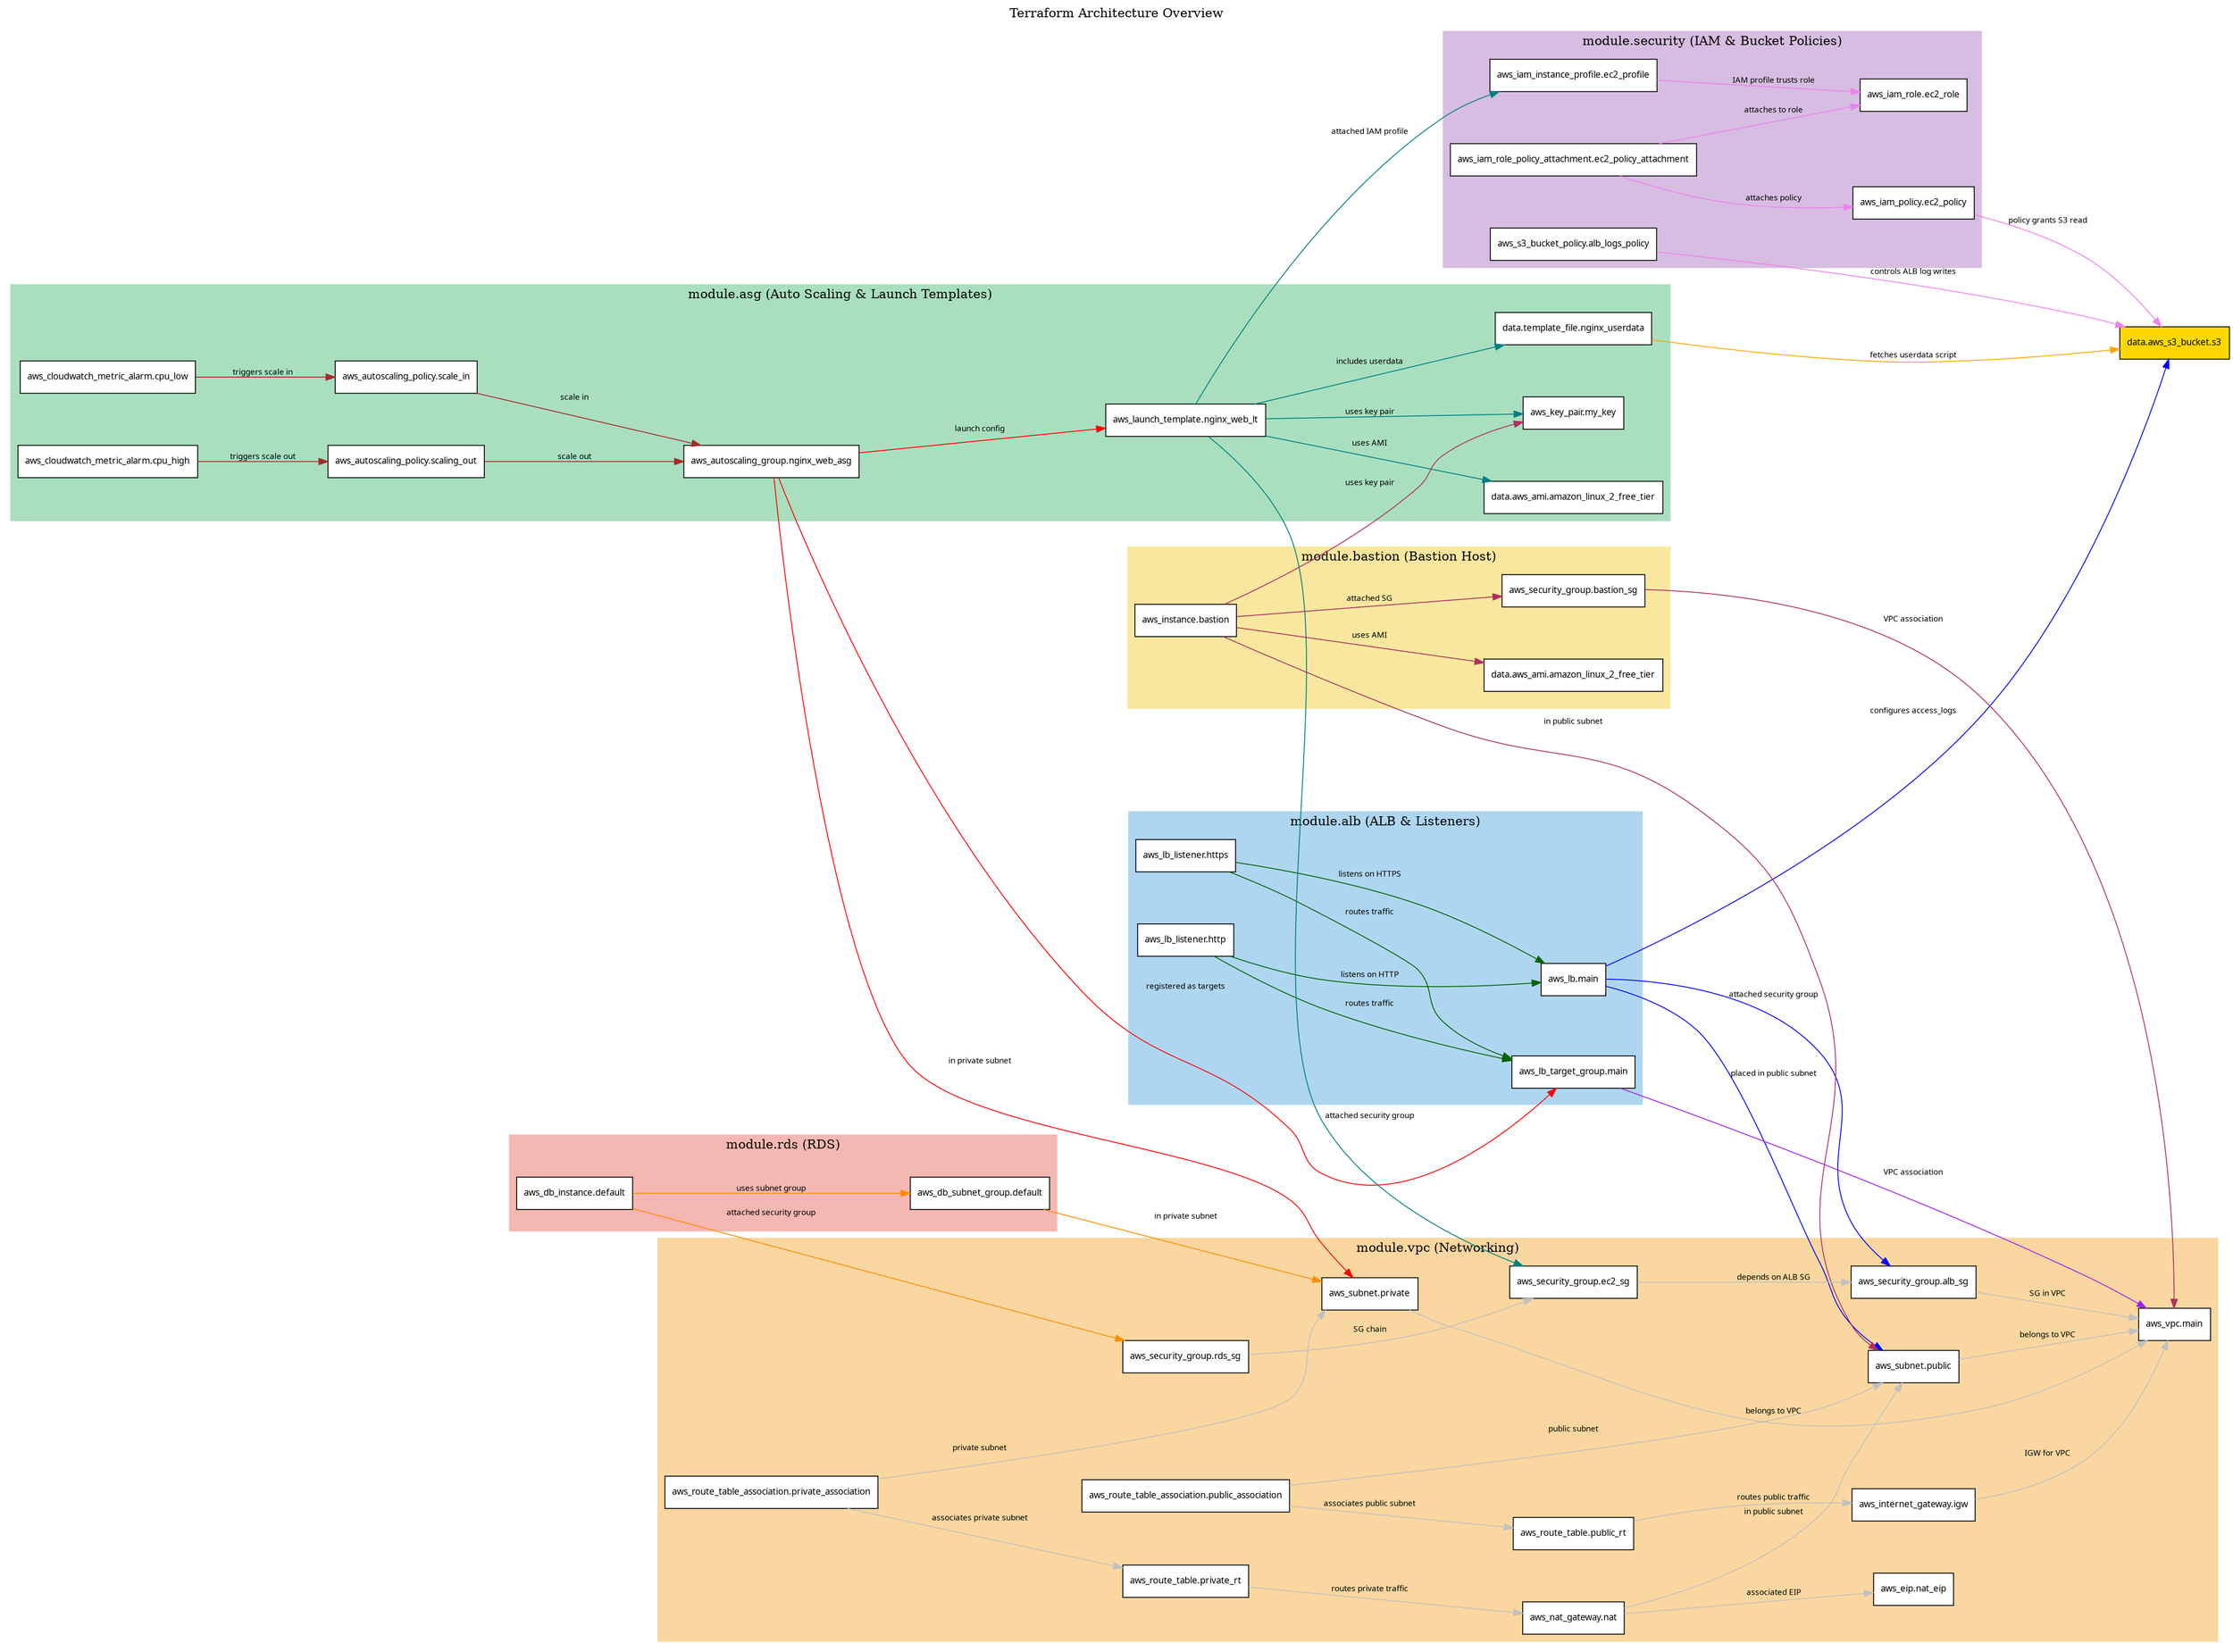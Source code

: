 digraph TerraformArchitecture {
  // Set overall graph attributes
  rankdir=LR;
  splines=true;
  nodesep=0.8;
  ranksep=1.0;
  labelloc="t";
  label="Terraform Architecture Overview";

  // Default node style
  node [shape=rect, style=filled, fontname="sans-serif", fontsize=10, fillcolor=white];

  // Default edge style
  edge [fontname="sans-serif", fontsize=9, color=gray30];

  // Data Bucket Node
  "data.aws_s3_bucket.s3" [label="data.aws_s3_bucket.s3", fillcolor="#FFD700"];

  // Module: ALB (Application Load Balancer)
  subgraph cluster_module_alb {
    label="module.alb (ALB & Listeners)";
    style=filled;
    color="#AED6F1";
    node [fillcolor=white];
    "module.alb.aws_lb.main" [label="aws_lb.main"];
    "module.alb.aws_lb_listener.http" [label="aws_lb_listener.http"];
    "module.alb.aws_lb_listener.https" [label="aws_lb_listener.https"];
    "module.alb.aws_lb_target_group.main" [label="aws_lb_target_group.main"];
  }

  // Module: ASG (Auto Scaling Group)
  subgraph cluster_module_asg {
    label="module.asg (Auto Scaling & Launch Templates)";
    style=filled;
    color="#A9DFBF";
    node [fillcolor=white];
    "module.asg.data.aws_ami.amazon_linux_2_free_tier" [label="data.aws_ami.amazon_linux_2_free_tier"];
    "module.asg.data.template_file.nginx_userdata" [label="data.template_file.nginx_userdata"];
    "module.asg.aws_autoscaling_group.nginx_web_asg" [label="aws_autoscaling_group.nginx_web_asg"];
    "module.asg.aws_autoscaling_policy.scale_in" [label="aws_autoscaling_policy.scale_in"];
    "module.asg.aws_autoscaling_policy.scaling_out" [label="aws_autoscaling_policy.scaling_out"];
    "module.asg.aws_cloudwatch_metric_alarm.cpu_high" [label="aws_cloudwatch_metric_alarm.cpu_high"];
    "module.asg.aws_cloudwatch_metric_alarm.cpu_low" [label="aws_cloudwatch_metric_alarm.cpu_low"];
    "module.asg.aws_key_pair.my_key" [label="aws_key_pair.my_key"];
    "module.asg.aws_launch_template.nginx_web_lt" [label="aws_launch_template.nginx_web_lt"];
  }

  // Module: Bastion
  subgraph cluster_module_bastion {
    label="module.bastion (Bastion Host)";
    style=filled;
    color="#F9E79F";
    node [fillcolor=white];
    "module.bastion.data.aws_ami.amazon_linux_2_free_tier" [label="data.aws_ami.amazon_linux_2_free_tier"];
    "module.bastion.aws_instance.bastion" [label="aws_instance.bastion"];
    "module.bastion.aws_security_group.bastion_sg" [label="aws_security_group.bastion_sg"];
  }

  // Module: RDS
  subgraph cluster_module_rds {
    label="module.rds (RDS)";
    style=filled;
    color="#F5B7B1";
    node [fillcolor=white];
    "module.rds.aws_db_instance.default" [label="aws_db_instance.default"];
    "module.rds.aws_db_subnet_group.default" [label="aws_db_subnet_group.default"];
  }

  // Module: Security
  subgraph cluster_module_security {
    label="module.security (IAM & Bucket Policies)";
    style=filled;
    color="#D7BDE2";
    node [fillcolor=white];
    "module.security.aws_iam_instance_profile.ec2_profile" [label="aws_iam_instance_profile.ec2_profile"];
    "module.security.aws_iam_policy.ec2_policy" [label="aws_iam_policy.ec2_policy"];
    "module.security.aws_iam_role.ec2_role" [label="aws_iam_role.ec2_role"];
    "module.security.aws_iam_role_policy_attachment.ec2_policy_attachment" [label="aws_iam_role_policy_attachment.ec2_policy_attachment"];
    "module.security.aws_s3_bucket_policy.alb_logs_policy" [label="aws_s3_bucket_policy.alb_logs_policy"];
  }

  // Module: VPC & Networking
  subgraph cluster_module_vpc {
    label="module.vpc (Networking)";
    style=filled;
    color="#FAD7A0";
    node [fillcolor=white];
    "module.vpc.aws_eip.nat_eip" [label="aws_eip.nat_eip"];
    "module.vpc.aws_internet_gateway.igw" [label="aws_internet_gateway.igw"];
    "module.vpc.aws_nat_gateway.nat" [label="aws_nat_gateway.nat"];
    "module.vpc.aws_route_table.private_rt" [label="aws_route_table.private_rt"];
    "module.vpc.aws_route_table.public_rt" [label="aws_route_table.public_rt"];
    "module.vpc.aws_route_table_association.private_association" [label="aws_route_table_association.private_association"];
    "module.vpc.aws_route_table_association.public_association" [label="aws_route_table_association.public_association"];
    "module.vpc.aws_security_group.alb_sg" [label="aws_security_group.alb_sg"];
    "module.vpc.aws_security_group.ec2_sg" [label="aws_security_group.ec2_sg"];
    "module.vpc.aws_security_group.rds_sg" [label="aws_security_group.rds_sg"];
    "module.vpc.aws_subnet.private" [label="aws_subnet.private"];
    "module.vpc.aws_subnet.public" [label="aws_subnet.public"];
    "module.vpc.aws_vpc.main" [label="aws_vpc.main"];
  }

  // -------------------- Edges with Descriptive Labels --------------------

  // ALB -> S3 bucket (Access logs)
  "module.alb.aws_lb.main" -> "data.aws_s3_bucket.s3" [label="configures access_logs", color=blue];

  // ALB -> VPC Security Group & Subnets
  "module.alb.aws_lb.main" -> "module.vpc.aws_security_group.alb_sg" [label="attached security group", color=blue];
  "module.alb.aws_lb.main" -> "module.vpc.aws_subnet.public" [label="placed in public subnet", color=blue];

  // Listeners use the ALB and target group
  "module.alb.aws_lb_listener.http" -> "module.alb.aws_lb.main" [label="listens on HTTP", color=darkgreen];
  "module.alb.aws_lb_listener.http" -> "module.alb.aws_lb_target_group.main" [label="routes traffic", color=darkgreen];
  "module.alb.aws_lb_listener.https" -> "module.alb.aws_lb.main" [label="listens on HTTPS", color=darkgreen];
  "module.alb.aws_lb_listener.https" -> "module.alb.aws_lb_target_group.main" [label="routes traffic", color=darkgreen];

  // Target group dependency on VPC
  "module.alb.aws_lb_target_group.main" -> "module.vpc.aws_vpc.main" [label="VPC association", color=purple];

  // ASG: UserData depends on S3 Bucket for templates
  "module.asg.data.template_file.nginx_userdata" -> "data.aws_s3_bucket.s3" [label="fetches userdata script", color=orange];

  // ASG connects to Target Group and Launch Template
  "module.asg.aws_autoscaling_group.nginx_web_asg" -> "module.alb.aws_lb_target_group.main" [label="registered as targets", color=red];
  "module.asg.aws_autoscaling_group.nginx_web_asg" -> "module.asg.aws_launch_template.nginx_web_lt" [label="launch config", color=red];
  "module.asg.aws_autoscaling_group.nginx_web_asg" -> "module.vpc.aws_subnet.private" [label="in private subnet", color=red];

  // ASG policies and alarms linked to ASG
  "module.asg.aws_autoscaling_policy.scale_in" -> "module.asg.aws_autoscaling_group.nginx_web_asg" [label="scale in", color=brown];
  "module.asg.aws_autoscaling_policy.scaling_out" -> "module.asg.aws_autoscaling_group.nginx_web_asg" [label="scale out", color=brown];
  "module.asg.aws_cloudwatch_metric_alarm.cpu_high" -> "module.asg.aws_autoscaling_policy.scaling_out" [label="triggers scale out", color=brown];
  "module.asg.aws_cloudwatch_metric_alarm.cpu_low" -> "module.asg.aws_autoscaling_policy.scale_in" [label="triggers scale in", color=brown];

  // ASG Launch Template dependencies
  "module.asg.aws_launch_template.nginx_web_lt" -> "module.asg.data.aws_ami.amazon_linux_2_free_tier" [label="uses AMI", color=teal];
  "module.asg.aws_launch_template.nginx_web_lt" -> "module.asg.data.template_file.nginx_userdata" [label="includes userdata", color=teal];
  "module.asg.aws_launch_template.nginx_web_lt" -> "module.asg.aws_key_pair.my_key" [label="uses key pair", color=teal];
  "module.asg.aws_launch_template.nginx_web_lt" -> "module.security.aws_iam_instance_profile.ec2_profile" [label="attached IAM profile", color=teal];
  "module.asg.aws_launch_template.nginx_web_lt" -> "module.vpc.aws_security_group.ec2_sg" [label="attached security group", color=teal];

  // Bastion connections
  "module.bastion.aws_instance.bastion" -> "module.asg.aws_key_pair.my_key" [label="uses key pair", color=maroon];
  "module.bastion.aws_instance.bastion" -> "module.bastion.data.aws_ami.amazon_linux_2_free_tier" [label="uses AMI", color=maroon];
  "module.bastion.aws_instance.bastion" -> "module.bastion.aws_security_group.bastion_sg" [label="attached SG", color=maroon];
  "module.bastion.aws_instance.bastion" -> "module.vpc.aws_subnet.public" [label="in public subnet", color=maroon];

  // Bastion SG depends on VPC
  "module.bastion.aws_security_group.bastion_sg" -> "module.vpc.aws_vpc.main" [label="VPC association", color=maroon];

  // RDS dependencies
  "module.rds.aws_db_instance.default" -> "module.rds.aws_db_subnet_group.default" [label="uses subnet group", color=darkorange];
  "module.rds.aws_db_instance.default" -> "module.vpc.aws_security_group.rds_sg" [label="attached security group", color=darkorange];
  "module.rds.aws_db_subnet_group.default" -> "module.vpc.aws_subnet.private" [label="in private subnet", color=darkorange];

  // Security module dependencies
  "module.security.aws_iam_instance_profile.ec2_profile" -> "module.security.aws_iam_role.ec2_role" [label="IAM profile trusts role", color=violet];
  "module.security.aws_iam_policy.ec2_policy" -> "data.aws_s3_bucket.s3" [label="policy grants S3 read", color=violet];
  "module.security.aws_iam_role_policy_attachment.ec2_policy_attachment" -> "module.security.aws_iam_policy.ec2_policy" [label="attaches policy", color=violet];
  "module.security.aws_iam_role_policy_attachment.ec2_policy_attachment" -> "module.security.aws_iam_role.ec2_role" [label="attaches to role", color=violet];
  "module.security.aws_s3_bucket_policy.alb_logs_policy" -> "data.aws_s3_bucket.s3" [label="controls ALB log writes", color=violet];

  // VPC & Networking dependencies
  "module.vpc.aws_internet_gateway.igw" -> "module.vpc.aws_vpc.main" [label="IGW for VPC", color=gray];
  "module.vpc.aws_nat_gateway.nat" -> "module.vpc.aws_eip.nat_eip" [label="associated EIP", color=gray];
  "module.vpc.aws_nat_gateway.nat" -> "module.vpc.aws_subnet.public" [label="in public subnet", color=gray];
  "module.vpc.aws_route_table.private_rt" -> "module.vpc.aws_nat_gateway.nat" [label="routes private traffic", color=gray];
  "module.vpc.aws_route_table.public_rt" -> "module.vpc.aws_internet_gateway.igw" [label="routes public traffic", color=gray];
  "module.vpc.aws_route_table_association.private_association" -> "module.vpc.aws_route_table.private_rt" [label="associates private subnet", color=gray];
  "module.vpc.aws_route_table_association.private_association" -> "module.vpc.aws_subnet.private" [label="private subnet", color=gray];
  "module.vpc.aws_route_table_association.public_association" -> "module.vpc.aws_route_table.public_rt" [label="associates public subnet", color=gray];
  "module.vpc.aws_route_table_association.public_association" -> "module.vpc.aws_subnet.public" [label="public subnet", color=gray];
  "module.vpc.aws_security_group.alb_sg" -> "module.vpc.aws_vpc.main" [label="SG in VPC", color=gray];
  "module.vpc.aws_security_group.ec2_sg" -> "module.vpc.aws_security_group.alb_sg" [label="depends on ALB SG", color=gray];
  "module.vpc.aws_security_group.rds_sg" -> "module.vpc.aws_security_group.ec2_sg" [label="SG chain", color=gray];
  "module.vpc.aws_subnet.private" -> "module.vpc.aws_vpc.main" [label="belongs to VPC", color=gray];
  "module.vpc.aws_subnet.public" -> "module.vpc.aws_vpc.main" [label="belongs to VPC", color=gray];
}
